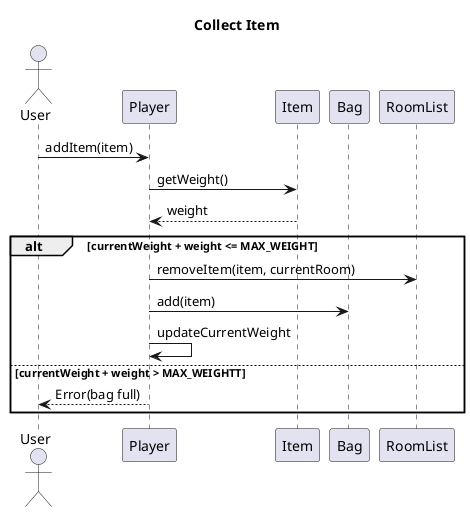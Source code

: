 @startuml

title Collect Item

actor User
participant Player
participant Item
participant Bag
participant RoomList


User -> Player : addItem(item)
Player -> Item : getWeight()
return weight
alt currentWeight + weight <= MAX_WEIGHT
    Player -> RoomList : removeItem(item, currentRoom)
    Player -> Bag : add(item)
    Player -> Player : updateCurrentWeight
else currentWeight + weight > MAX_WEIGHTT
    Player --> User : Error(bag full)
end

@enduml